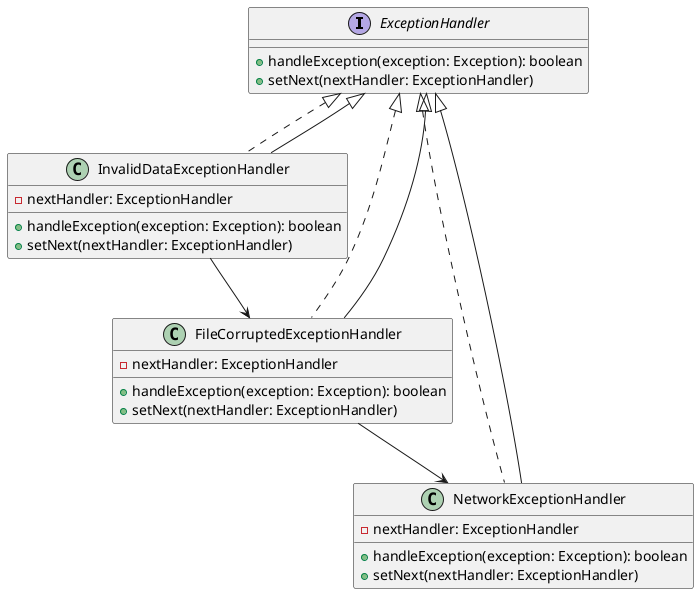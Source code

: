 @startuml
interface ExceptionHandler {
    +handleException(exception: Exception): boolean
    +setNext(nextHandler: ExceptionHandler)
}

class InvalidDataExceptionHandler implements ExceptionHandler {
    -nextHandler: ExceptionHandler
    +handleException(exception: Exception): boolean
    +setNext(nextHandler: ExceptionHandler)
}

class FileCorruptedExceptionHandler implements ExceptionHandler {
    -nextHandler: ExceptionHandler
    +handleException(exception: Exception): boolean
    +setNext(nextHandler: ExceptionHandler)
}

class NetworkExceptionHandler implements ExceptionHandler {
    -nextHandler: ExceptionHandler
    +handleException(exception: Exception): boolean
    +setNext(nextHandler: ExceptionHandler)
}

ExceptionHandler <|-- InvalidDataExceptionHandler
ExceptionHandler <|-- FileCorruptedExceptionHandler
ExceptionHandler <|-- NetworkExceptionHandler
InvalidDataExceptionHandler --> FileCorruptedExceptionHandler
FileCorruptedExceptionHandler --> NetworkExceptionHandler
@enduml